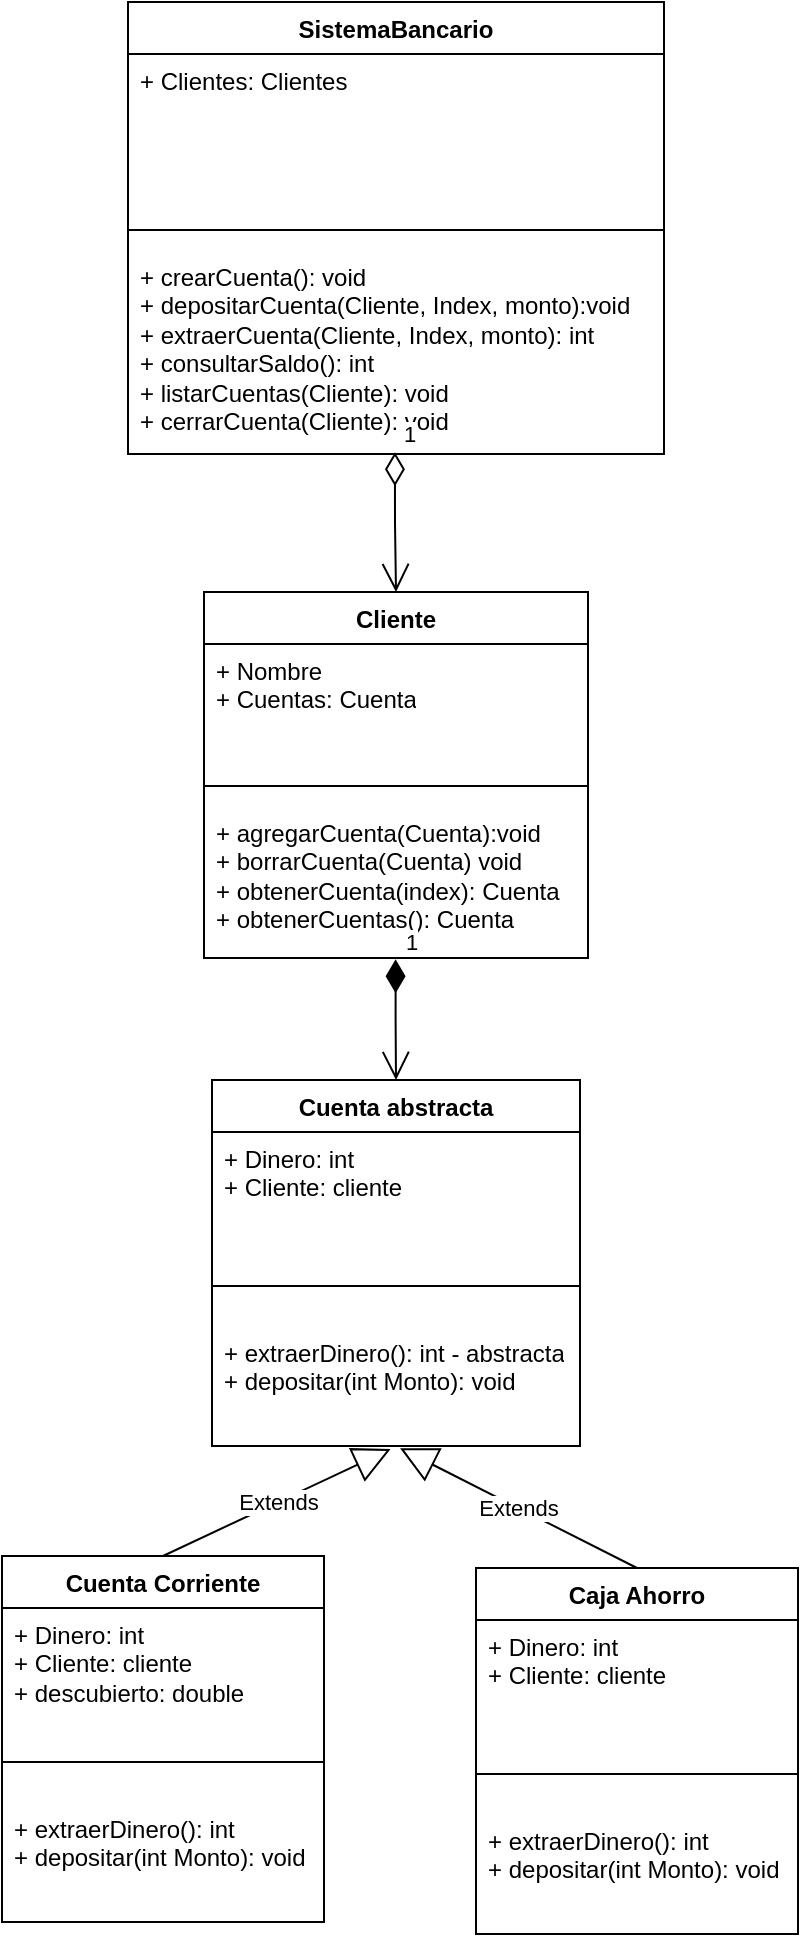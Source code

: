 <mxfile version="24.6.1" type="device">
  <diagram name="Página-1" id="DzsMORaTwZRGRJLIDUHX">
    <mxGraphModel dx="1183" dy="1485" grid="0" gridSize="10" guides="1" tooltips="1" connect="1" arrows="1" fold="1" page="0" pageScale="1" pageWidth="827" pageHeight="1169" math="0" shadow="0">
      <root>
        <mxCell id="0" />
        <mxCell id="1" parent="0" />
        <mxCell id="__ddVFcKkTCKkFl_E95T-1" value="SistemaBancario" style="swimlane;fontStyle=1;align=center;verticalAlign=top;childLayout=stackLayout;horizontal=1;startSize=26;horizontalStack=0;resizeParent=1;resizeParentMax=0;resizeLast=0;collapsible=1;marginBottom=0;whiteSpace=wrap;html=1;" parent="1" vertex="1">
          <mxGeometry x="317" y="-496" width="268" height="226" as="geometry" />
        </mxCell>
        <mxCell id="__ddVFcKkTCKkFl_E95T-2" value="+ Clientes: Clientes&lt;div&gt;&lt;br&gt;&lt;/div&gt;&lt;div&gt;&lt;br&gt;&lt;/div&gt;" style="text;strokeColor=none;fillColor=none;align=left;verticalAlign=top;spacingLeft=4;spacingRight=4;overflow=hidden;rotatable=0;points=[[0,0.5],[1,0.5]];portConstraint=eastwest;whiteSpace=wrap;html=1;" parent="__ddVFcKkTCKkFl_E95T-1" vertex="1">
          <mxGeometry y="26" width="268" height="78" as="geometry" />
        </mxCell>
        <mxCell id="__ddVFcKkTCKkFl_E95T-3" value="" style="line;strokeWidth=1;fillColor=none;align=left;verticalAlign=middle;spacingTop=-1;spacingLeft=3;spacingRight=3;rotatable=0;labelPosition=right;points=[];portConstraint=eastwest;strokeColor=inherit;" parent="__ddVFcKkTCKkFl_E95T-1" vertex="1">
          <mxGeometry y="104" width="268" height="20" as="geometry" />
        </mxCell>
        <mxCell id="__ddVFcKkTCKkFl_E95T-4" value="+ crearCuenta(): void&lt;div&gt;+ depositarCuenta(Cliente, Index, monto):void&lt;/div&gt;&lt;div&gt;+ extraerCuenta(Cliente, Index, monto): int&lt;br&gt;+ consultarSaldo(): int&lt;/div&gt;&lt;div&gt;+ listarCuentas(Cliente): void&lt;/div&gt;&lt;div&gt;+ cerrarCuenta(Cliente): void&lt;br&gt;&lt;div&gt;&lt;br&gt;&lt;/div&gt;&lt;/div&gt;" style="text;strokeColor=none;fillColor=none;align=left;verticalAlign=top;spacingLeft=4;spacingRight=4;overflow=hidden;rotatable=0;points=[[0,0.5],[1,0.5]];portConstraint=eastwest;whiteSpace=wrap;html=1;" parent="__ddVFcKkTCKkFl_E95T-1" vertex="1">
          <mxGeometry y="124" width="268" height="102" as="geometry" />
        </mxCell>
        <mxCell id="__ddVFcKkTCKkFl_E95T-5" value="Cliente" style="swimlane;fontStyle=1;align=center;verticalAlign=top;childLayout=stackLayout;horizontal=1;startSize=26;horizontalStack=0;resizeParent=1;resizeParentMax=0;resizeLast=0;collapsible=1;marginBottom=0;whiteSpace=wrap;html=1;" parent="1" vertex="1">
          <mxGeometry x="355" y="-201" width="192" height="183" as="geometry" />
        </mxCell>
        <mxCell id="__ddVFcKkTCKkFl_E95T-6" value="+ Nombre&lt;div&gt;+ Cuentas: Cuenta&lt;/div&gt;" style="text;strokeColor=none;fillColor=none;align=left;verticalAlign=top;spacingLeft=4;spacingRight=4;overflow=hidden;rotatable=0;points=[[0,0.5],[1,0.5]];portConstraint=eastwest;whiteSpace=wrap;html=1;" parent="__ddVFcKkTCKkFl_E95T-5" vertex="1">
          <mxGeometry y="26" width="192" height="61" as="geometry" />
        </mxCell>
        <mxCell id="__ddVFcKkTCKkFl_E95T-7" value="" style="line;strokeWidth=1;fillColor=none;align=left;verticalAlign=middle;spacingTop=-1;spacingLeft=3;spacingRight=3;rotatable=0;labelPosition=right;points=[];portConstraint=eastwest;strokeColor=inherit;" parent="__ddVFcKkTCKkFl_E95T-5" vertex="1">
          <mxGeometry y="87" width="192" height="20" as="geometry" />
        </mxCell>
        <mxCell id="__ddVFcKkTCKkFl_E95T-8" value="+ agregarCuenta(Cuenta):void&lt;div&gt;+ borrarCuenta(Cuenta) void&lt;/div&gt;&lt;div&gt;+ obtenerCuenta(index): Cuenta&lt;/div&gt;&lt;div&gt;+ obtenerCuentas(): Cuenta&lt;/div&gt;" style="text;strokeColor=none;fillColor=none;align=left;verticalAlign=top;spacingLeft=4;spacingRight=4;overflow=hidden;rotatable=0;points=[[0,0.5],[1,0.5]];portConstraint=eastwest;whiteSpace=wrap;html=1;" parent="__ddVFcKkTCKkFl_E95T-5" vertex="1">
          <mxGeometry y="107" width="192" height="76" as="geometry" />
        </mxCell>
        <mxCell id="__ddVFcKkTCKkFl_E95T-9" value="Cuenta abstracta" style="swimlane;fontStyle=1;align=center;verticalAlign=top;childLayout=stackLayout;horizontal=1;startSize=26;horizontalStack=0;resizeParent=1;resizeParentMax=0;resizeLast=0;collapsible=1;marginBottom=0;whiteSpace=wrap;html=1;" parent="1" vertex="1">
          <mxGeometry x="359" y="43" width="184" height="183" as="geometry" />
        </mxCell>
        <mxCell id="__ddVFcKkTCKkFl_E95T-10" value="&lt;div&gt;+ Dinero: int&lt;/div&gt;&lt;div&gt;+ Cliente: cliente&lt;/div&gt;" style="text;strokeColor=none;fillColor=none;align=left;verticalAlign=top;spacingLeft=4;spacingRight=4;overflow=hidden;rotatable=0;points=[[0,0.5],[1,0.5]];portConstraint=eastwest;whiteSpace=wrap;html=1;" parent="__ddVFcKkTCKkFl_E95T-9" vertex="1">
          <mxGeometry y="26" width="184" height="57" as="geometry" />
        </mxCell>
        <mxCell id="__ddVFcKkTCKkFl_E95T-11" value="" style="line;strokeWidth=1;fillColor=none;align=left;verticalAlign=middle;spacingTop=-1;spacingLeft=3;spacingRight=3;rotatable=0;labelPosition=right;points=[];portConstraint=eastwest;strokeColor=inherit;" parent="__ddVFcKkTCKkFl_E95T-9" vertex="1">
          <mxGeometry y="83" width="184" height="40" as="geometry" />
        </mxCell>
        <mxCell id="__ddVFcKkTCKkFl_E95T-12" value="+ extraerDinero(): int - abstracta&lt;div&gt;+ depositar(int Monto): void&lt;/div&gt;&lt;div&gt;&lt;br&gt;&lt;/div&gt;" style="text;strokeColor=none;fillColor=none;align=left;verticalAlign=top;spacingLeft=4;spacingRight=4;overflow=hidden;rotatable=0;points=[[0,0.5],[1,0.5]];portConstraint=eastwest;whiteSpace=wrap;html=1;" parent="__ddVFcKkTCKkFl_E95T-9" vertex="1">
          <mxGeometry y="123" width="184" height="60" as="geometry" />
        </mxCell>
        <mxCell id="__ddVFcKkTCKkFl_E95T-17" value="Cuenta Corriente" style="swimlane;fontStyle=1;align=center;verticalAlign=top;childLayout=stackLayout;horizontal=1;startSize=26;horizontalStack=0;resizeParent=1;resizeParentMax=0;resizeLast=0;collapsible=1;marginBottom=0;whiteSpace=wrap;html=1;" parent="1" vertex="1">
          <mxGeometry x="254" y="281" width="161" height="183" as="geometry" />
        </mxCell>
        <mxCell id="__ddVFcKkTCKkFl_E95T-18" value="&lt;div&gt;+ Dinero: int&lt;/div&gt;&lt;div&gt;+ Cliente: cliente&lt;/div&gt;&lt;div&gt;+ descubierto: double&lt;/div&gt;" style="text;strokeColor=none;fillColor=none;align=left;verticalAlign=top;spacingLeft=4;spacingRight=4;overflow=hidden;rotatable=0;points=[[0,0.5],[1,0.5]];portConstraint=eastwest;whiteSpace=wrap;html=1;" parent="__ddVFcKkTCKkFl_E95T-17" vertex="1">
          <mxGeometry y="26" width="161" height="57" as="geometry" />
        </mxCell>
        <mxCell id="__ddVFcKkTCKkFl_E95T-19" value="" style="line;strokeWidth=1;fillColor=none;align=left;verticalAlign=middle;spacingTop=-1;spacingLeft=3;spacingRight=3;rotatable=0;labelPosition=right;points=[];portConstraint=eastwest;strokeColor=inherit;" parent="__ddVFcKkTCKkFl_E95T-17" vertex="1">
          <mxGeometry y="83" width="161" height="40" as="geometry" />
        </mxCell>
        <mxCell id="__ddVFcKkTCKkFl_E95T-20" value="+ extraerDinero(): int&lt;div&gt;+ depositar(int Monto): void&lt;/div&gt;&lt;div&gt;&lt;br&gt;&lt;/div&gt;" style="text;strokeColor=none;fillColor=none;align=left;verticalAlign=top;spacingLeft=4;spacingRight=4;overflow=hidden;rotatable=0;points=[[0,0.5],[1,0.5]];portConstraint=eastwest;whiteSpace=wrap;html=1;" parent="__ddVFcKkTCKkFl_E95T-17" vertex="1">
          <mxGeometry y="123" width="161" height="60" as="geometry" />
        </mxCell>
        <mxCell id="__ddVFcKkTCKkFl_E95T-21" value="Caja Ahorro" style="swimlane;fontStyle=1;align=center;verticalAlign=top;childLayout=stackLayout;horizontal=1;startSize=26;horizontalStack=0;resizeParent=1;resizeParentMax=0;resizeLast=0;collapsible=1;marginBottom=0;whiteSpace=wrap;html=1;" parent="1" vertex="1">
          <mxGeometry x="491" y="287" width="161" height="183" as="geometry" />
        </mxCell>
        <mxCell id="__ddVFcKkTCKkFl_E95T-22" value="&lt;div&gt;+ Dinero: int&lt;/div&gt;&lt;div&gt;+ Cliente: cliente&lt;/div&gt;&lt;div&gt;&lt;br&gt;&lt;/div&gt;" style="text;strokeColor=none;fillColor=none;align=left;verticalAlign=top;spacingLeft=4;spacingRight=4;overflow=hidden;rotatable=0;points=[[0,0.5],[1,0.5]];portConstraint=eastwest;whiteSpace=wrap;html=1;" parent="__ddVFcKkTCKkFl_E95T-21" vertex="1">
          <mxGeometry y="26" width="161" height="57" as="geometry" />
        </mxCell>
        <mxCell id="__ddVFcKkTCKkFl_E95T-23" value="" style="line;strokeWidth=1;fillColor=none;align=left;verticalAlign=middle;spacingTop=-1;spacingLeft=3;spacingRight=3;rotatable=0;labelPosition=right;points=[];portConstraint=eastwest;strokeColor=inherit;" parent="__ddVFcKkTCKkFl_E95T-21" vertex="1">
          <mxGeometry y="83" width="161" height="40" as="geometry" />
        </mxCell>
        <mxCell id="__ddVFcKkTCKkFl_E95T-24" value="+ extraerDinero(): int&lt;div&gt;+ depositar(int Monto): void&lt;/div&gt;&lt;div&gt;&lt;br&gt;&lt;/div&gt;" style="text;strokeColor=none;fillColor=none;align=left;verticalAlign=top;spacingLeft=4;spacingRight=4;overflow=hidden;rotatable=0;points=[[0,0.5],[1,0.5]];portConstraint=eastwest;whiteSpace=wrap;html=1;" parent="__ddVFcKkTCKkFl_E95T-21" vertex="1">
          <mxGeometry y="123" width="161" height="60" as="geometry" />
        </mxCell>
        <mxCell id="KD1hzIhu-GJ3zaPaalf5-7" value="1" style="endArrow=open;html=1;endSize=12;startArrow=diamondThin;startSize=14;startFill=0;edgeStyle=orthogonalEdgeStyle;align=left;verticalAlign=bottom;rounded=0;entryX=0.5;entryY=0;entryDx=0;entryDy=0;exitX=0.498;exitY=0.992;exitDx=0;exitDy=0;exitPerimeter=0;" edge="1" parent="1" source="__ddVFcKkTCKkFl_E95T-4" target="__ddVFcKkTCKkFl_E95T-5">
          <mxGeometry x="-1" y="3" relative="1" as="geometry">
            <mxPoint x="343" y="-259" as="sourcePoint" />
            <mxPoint x="503" y="-259" as="targetPoint" />
          </mxGeometry>
        </mxCell>
        <mxCell id="KD1hzIhu-GJ3zaPaalf5-8" value="1" style="endArrow=open;html=1;endSize=12;startArrow=diamondThin;startSize=14;startFill=1;edgeStyle=orthogonalEdgeStyle;align=left;verticalAlign=bottom;rounded=0;entryX=0.5;entryY=0;entryDx=0;entryDy=0;exitX=0.499;exitY=1.008;exitDx=0;exitDy=0;exitPerimeter=0;" edge="1" parent="1" source="__ddVFcKkTCKkFl_E95T-8" target="__ddVFcKkTCKkFl_E95T-9">
          <mxGeometry x="-1" y="3" relative="1" as="geometry">
            <mxPoint x="343" y="-9" as="sourcePoint" />
            <mxPoint x="503" y="-9" as="targetPoint" />
          </mxGeometry>
        </mxCell>
        <mxCell id="KD1hzIhu-GJ3zaPaalf5-9" value="Extends" style="endArrow=block;endSize=16;endFill=0;html=1;rounded=0;entryX=0.485;entryY=1.026;entryDx=0;entryDy=0;entryPerimeter=0;exitX=0.5;exitY=0;exitDx=0;exitDy=0;" edge="1" parent="1" source="__ddVFcKkTCKkFl_E95T-17" target="__ddVFcKkTCKkFl_E95T-12">
          <mxGeometry width="160" relative="1" as="geometry">
            <mxPoint x="294" y="327" as="sourcePoint" />
            <mxPoint x="454" y="327" as="targetPoint" />
          </mxGeometry>
        </mxCell>
        <mxCell id="KD1hzIhu-GJ3zaPaalf5-10" value="Extends" style="endArrow=block;endSize=16;endFill=0;html=1;rounded=0;entryX=0.511;entryY=1.018;entryDx=0;entryDy=0;entryPerimeter=0;exitX=0.5;exitY=0;exitDx=0;exitDy=0;" edge="1" parent="1" source="__ddVFcKkTCKkFl_E95T-21" target="__ddVFcKkTCKkFl_E95T-12">
          <mxGeometry width="160" relative="1" as="geometry">
            <mxPoint x="345" y="291" as="sourcePoint" />
            <mxPoint x="458" y="238" as="targetPoint" />
          </mxGeometry>
        </mxCell>
      </root>
    </mxGraphModel>
  </diagram>
</mxfile>
